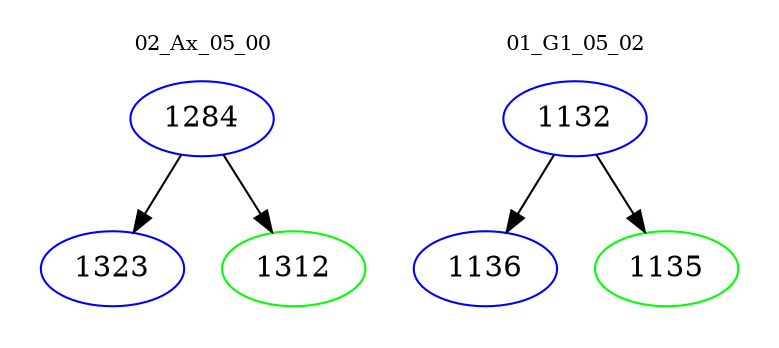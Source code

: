 digraph{
subgraph cluster_0 {
color = white
label = "02_Ax_05_00";
fontsize=10;
T0_1284 [label="1284", color="blue"]
T0_1284 -> T0_1323 [color="black"]
T0_1323 [label="1323", color="blue"]
T0_1284 -> T0_1312 [color="black"]
T0_1312 [label="1312", color="green"]
}
subgraph cluster_1 {
color = white
label = "01_G1_05_02";
fontsize=10;
T1_1132 [label="1132", color="blue"]
T1_1132 -> T1_1136 [color="black"]
T1_1136 [label="1136", color="blue"]
T1_1132 -> T1_1135 [color="black"]
T1_1135 [label="1135", color="green"]
}
}

